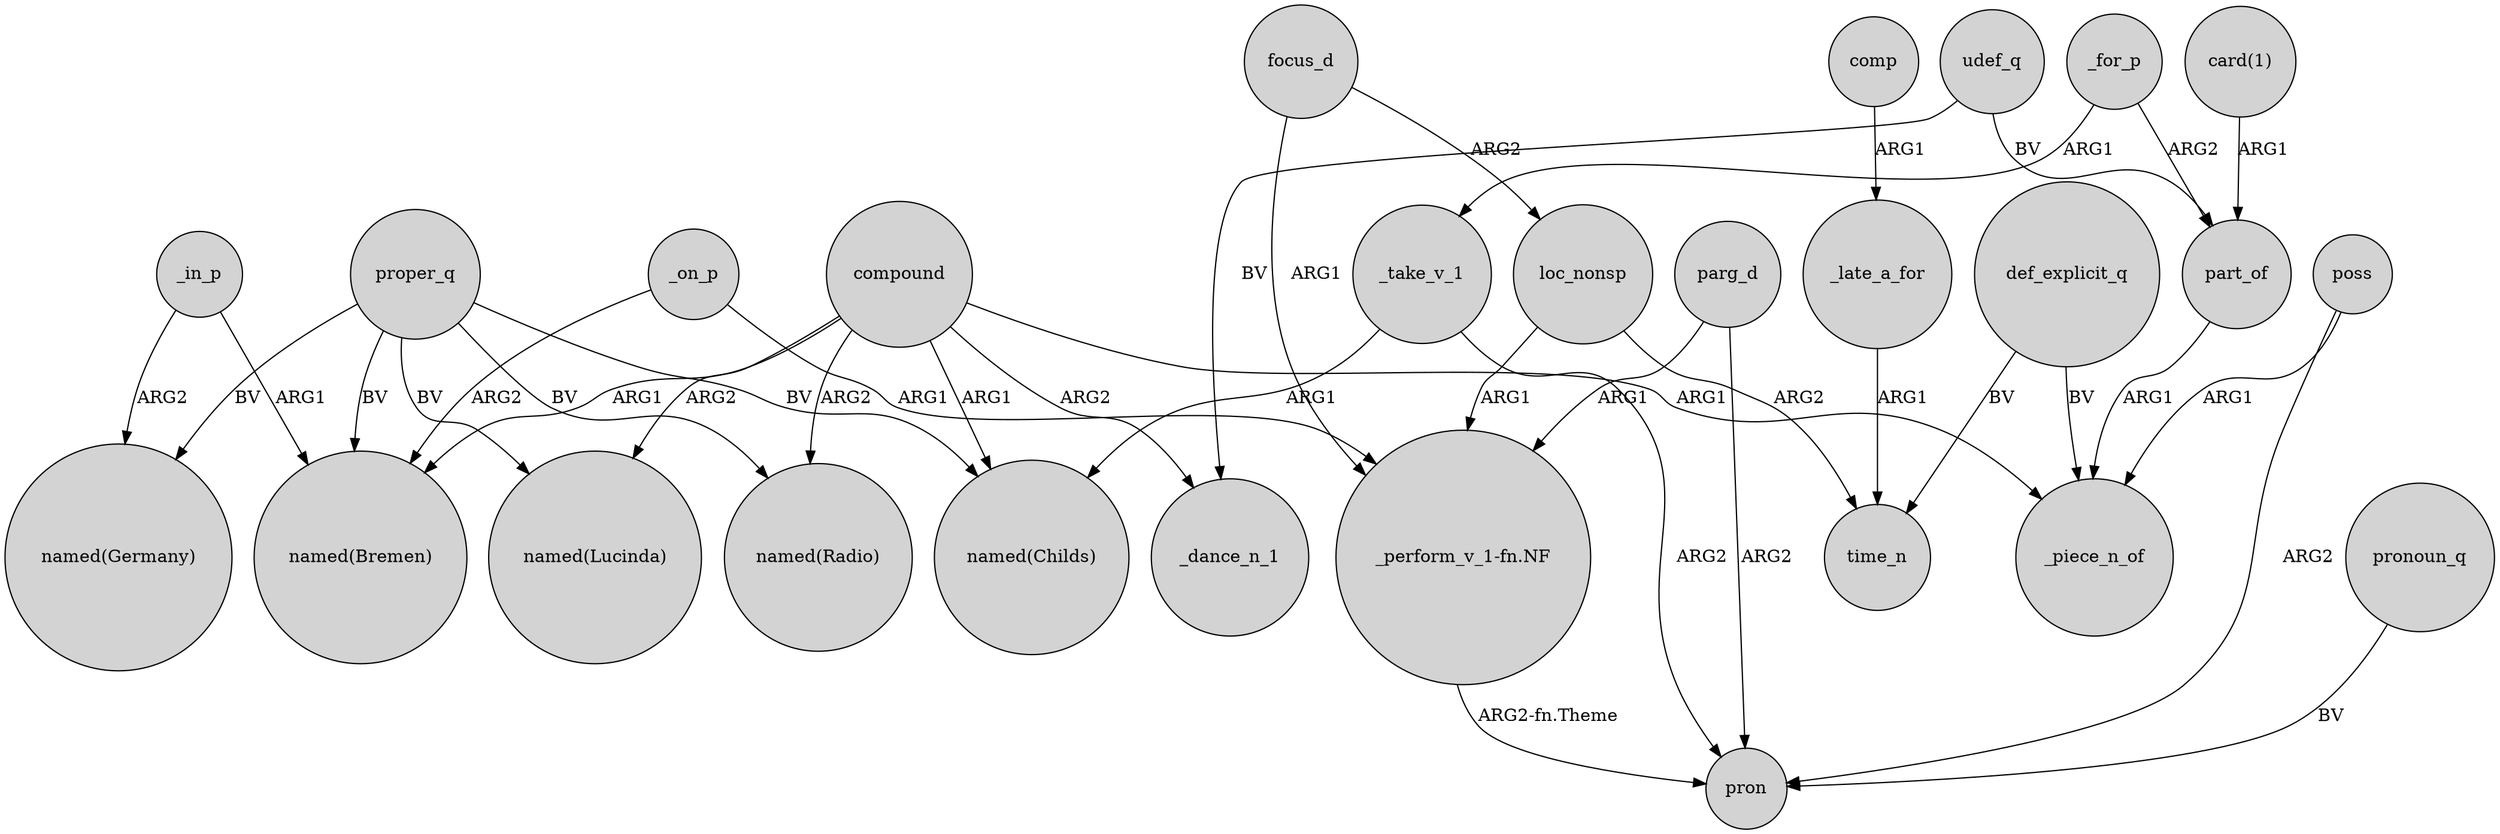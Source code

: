 digraph {
	node [shape=circle style=filled]
	focus_d -> loc_nonsp [label=ARG2]
	udef_q -> _dance_n_1 [label=BV]
	comp -> _late_a_for [label=ARG1]
	udef_q -> part_of [label=BV]
	"_perform_v_1-fn.NF" -> pron [label="ARG2-fn.Theme"]
	proper_q -> "named(Germany)" [label=BV]
	_for_p -> _take_v_1 [label=ARG1]
	poss -> pron [label=ARG2]
	compound -> _dance_n_1 [label=ARG2]
	def_explicit_q -> time_n [label=BV]
	compound -> "named(Bremen)" [label=ARG1]
	compound -> "named(Childs)" [label=ARG1]
	compound -> "named(Lucinda)" [label=ARG2]
	part_of -> _piece_n_of [label=ARG1]
	proper_q -> "named(Radio)" [label=BV]
	_in_p -> "named(Germany)" [label=ARG2]
	parg_d -> "_perform_v_1-fn.NF" [label=ARG1]
	loc_nonsp -> time_n [label=ARG2]
	_take_v_1 -> pron [label=ARG2]
	parg_d -> pron [label=ARG2]
	proper_q -> "named(Childs)" [label=BV]
	_for_p -> part_of [label=ARG2]
	pronoun_q -> pron [label=BV]
	def_explicit_q -> _piece_n_of [label=BV]
	_on_p -> "named(Bremen)" [label=ARG2]
	poss -> _piece_n_of [label=ARG1]
	_on_p -> "_perform_v_1-fn.NF" [label=ARG1]
	compound -> "named(Radio)" [label=ARG2]
	_take_v_1 -> "named(Childs)" [label=ARG1]
	_in_p -> "named(Bremen)" [label=ARG1]
	"card(1)" -> part_of [label=ARG1]
	compound -> _piece_n_of [label=ARG1]
	proper_q -> "named(Lucinda)" [label=BV]
	proper_q -> "named(Bremen)" [label=BV]
	_late_a_for -> time_n [label=ARG1]
	loc_nonsp -> "_perform_v_1-fn.NF" [label=ARG1]
	focus_d -> "_perform_v_1-fn.NF" [label=ARG1]
}
